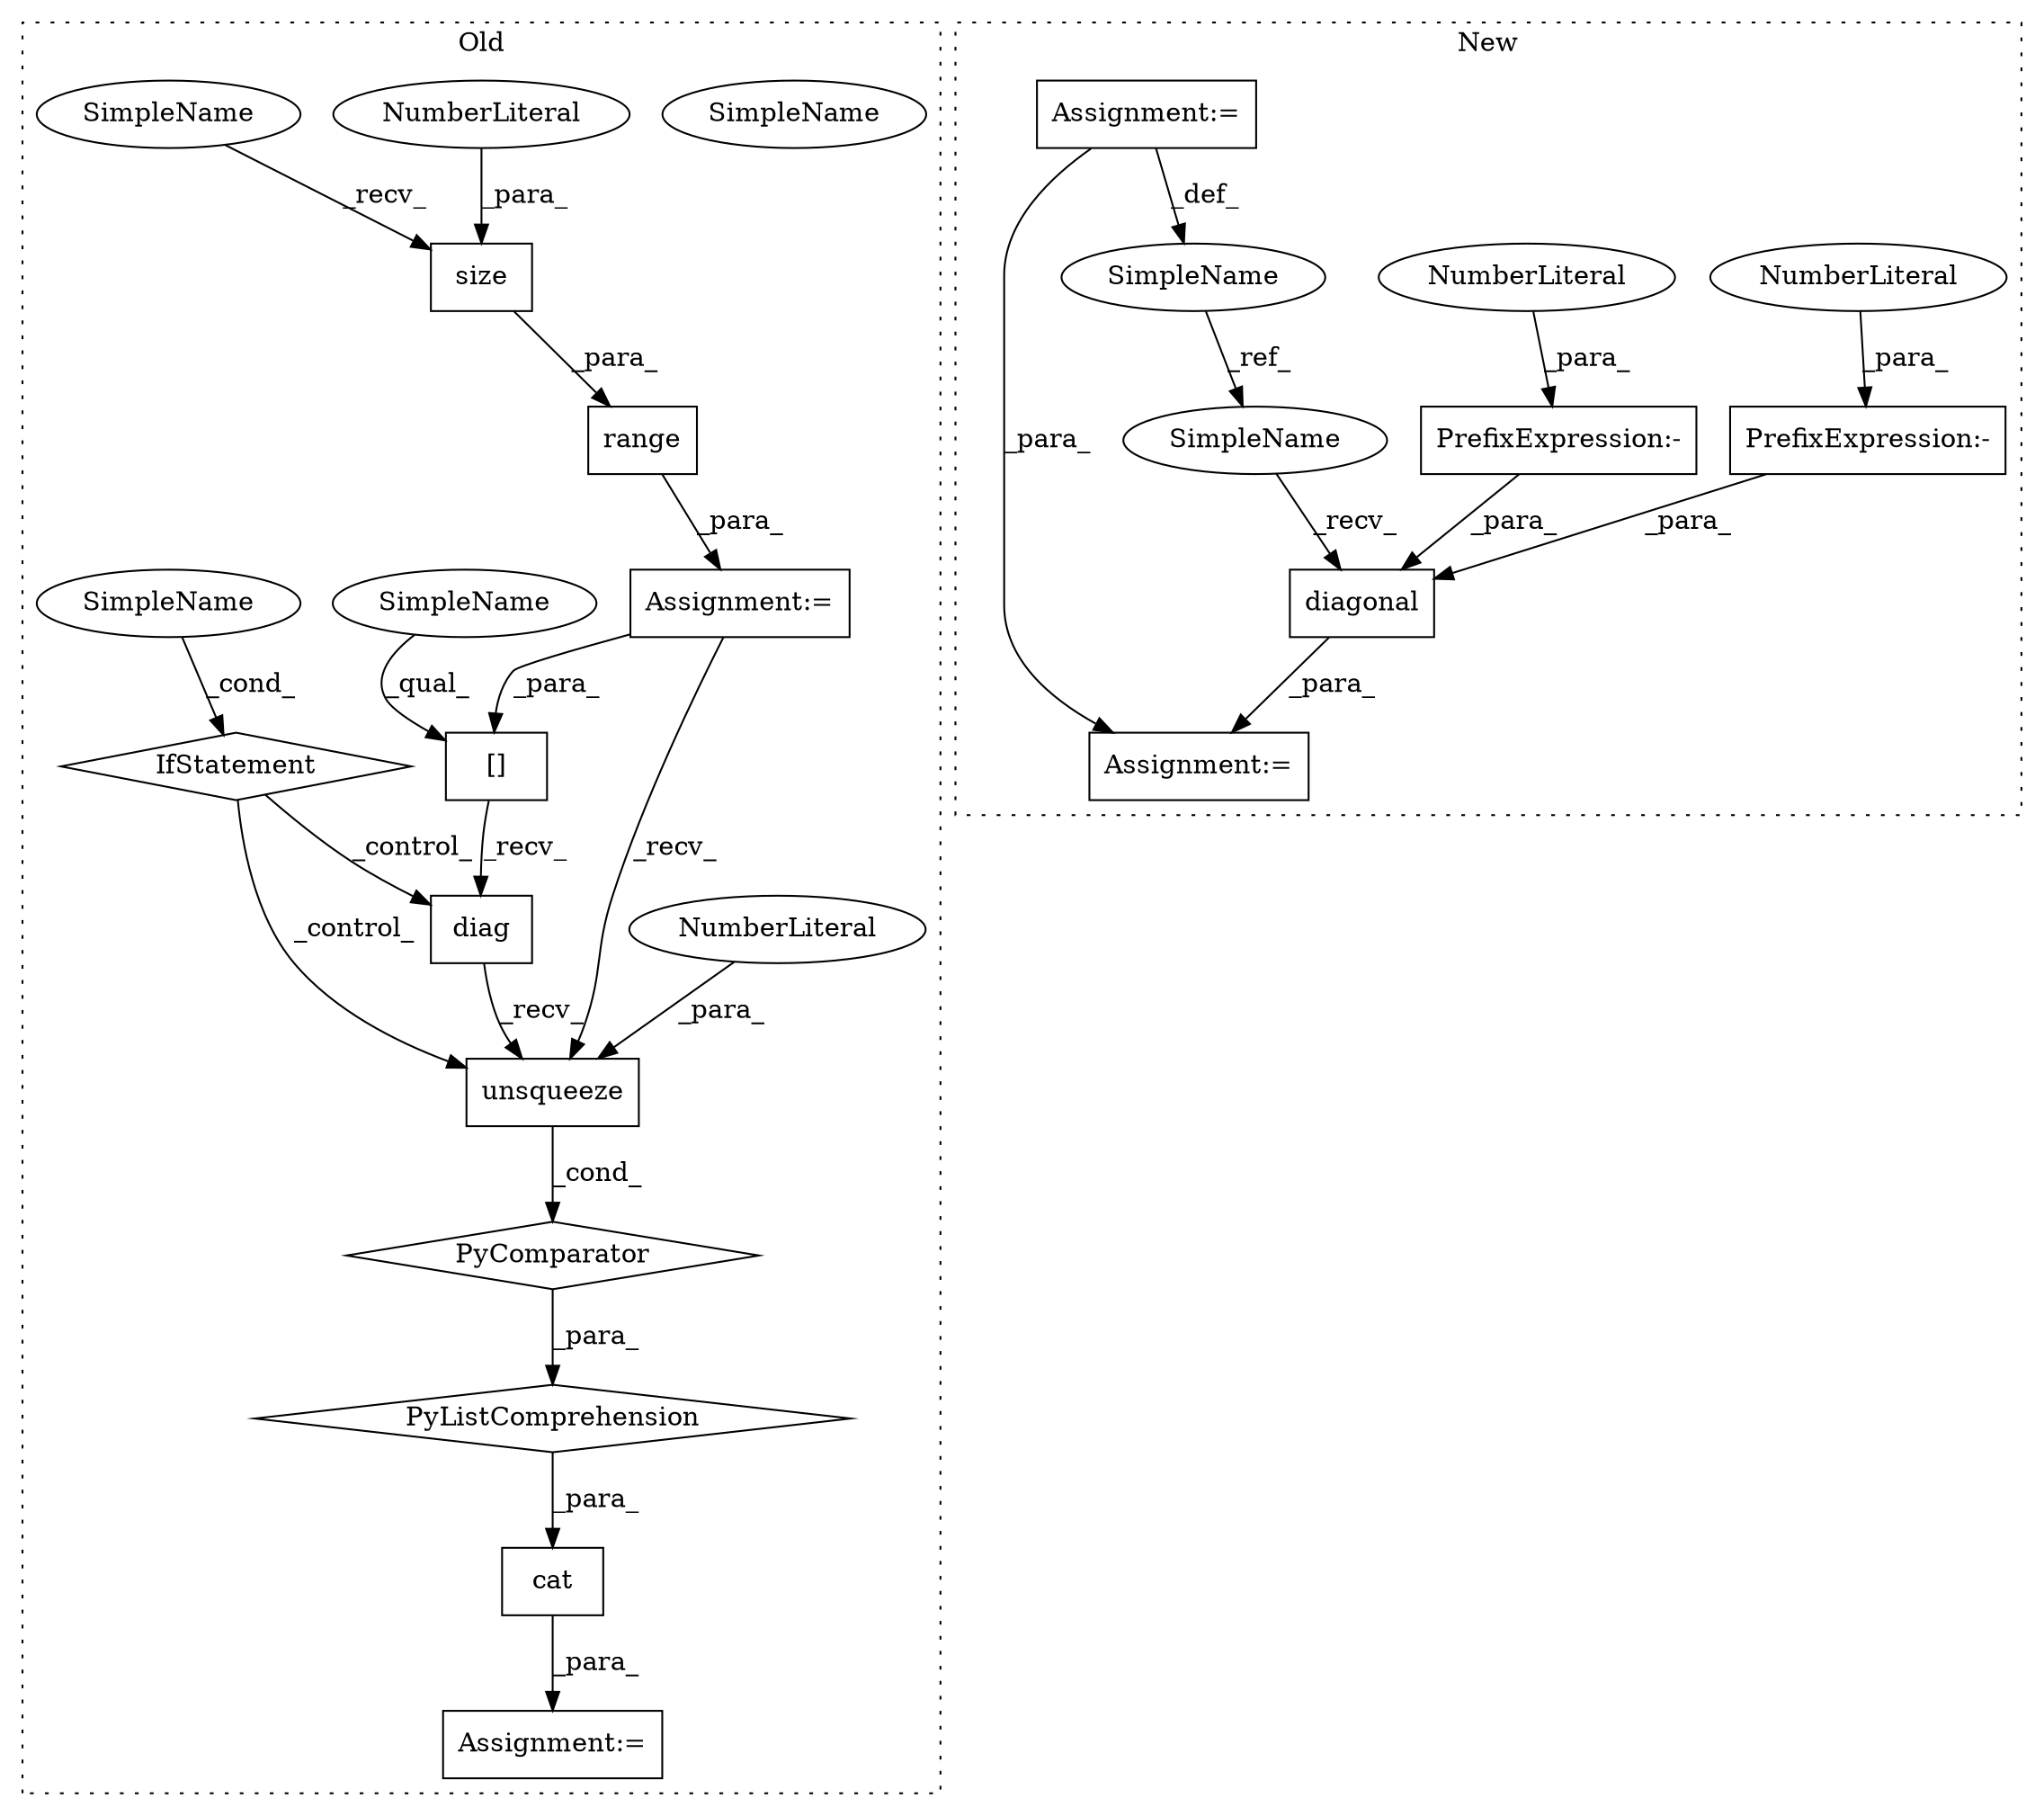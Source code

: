 digraph G {
subgraph cluster0 {
1 [label="[]" a="2" s="3267,3275" l="7,1" shape="box"];
6 [label="diag" a="32" s="3277" l="6" shape="box"];
7 [label="unsqueeze" a="32" s="3284,3295" l="10,1" shape="box"];
8 [label="NumberLiteral" a="34" s="3294" l="1" shape="ellipse"];
9 [label="SimpleName" a="42" s="3386" l="5" shape="ellipse"];
12 [label="PyListComprehension" a="109" s="3267" l="132" shape="diamond"];
13 [label="PyComparator" a="113" s="3354" l="37" shape="diamond"];
14 [label="cat" a="32" s="3252,3399" l="15,-5" shape="box"];
15 [label="IfStatement" a="25" s="3354" l="37" shape="diamond"];
16 [label="Assignment:=" a="7" s="3245" l="1" shape="box"];
18 [label="size" a="32" s="3374,3380" l="5,1" shape="box"];
19 [label="NumberLiteral" a="34" s="3379" l="1" shape="ellipse"];
20 [label="range" a="32" s="3361,3381" l="6,1" shape="box"];
21 [label="Assignment:=" a="7" s="3354" l="37" shape="box"];
24 [label="SimpleName" a="42" s="3267" l="6" shape="ellipse"];
25 [label="SimpleName" a="42" s="3367" l="6" shape="ellipse"];
26 [label="SimpleName" a="42" s="3386" l="5" shape="ellipse"];
label = "Old";
style="dotted";
}
subgraph cluster1 {
2 [label="diagonal" a="32" s="3286,3300" l="9,1" shape="box"];
3 [label="Assignment:=" a="7" s="3278" l="1" shape="box"];
4 [label="PrefixExpression:-" a="38" s="3298" l="1" shape="box"];
5 [label="NumberLiteral" a="34" s="3299" l="1" shape="ellipse"];
10 [label="PrefixExpression:-" a="38" s="3295" l="1" shape="box"];
11 [label="NumberLiteral" a="34" s="3296" l="1" shape="ellipse"];
17 [label="SimpleName" a="42" s="3057" l="6" shape="ellipse"];
22 [label="Assignment:=" a="7" s="2905" l="1" shape="box"];
23 [label="SimpleName" a="42" s="3279" l="6" shape="ellipse"];
label = "New";
style="dotted";
}
1 -> 6 [label="_recv_"];
2 -> 3 [label="_para_"];
4 -> 2 [label="_para_"];
5 -> 4 [label="_para_"];
6 -> 7 [label="_recv_"];
7 -> 13 [label="_cond_"];
8 -> 7 [label="_para_"];
10 -> 2 [label="_para_"];
11 -> 10 [label="_para_"];
12 -> 14 [label="_para_"];
13 -> 12 [label="_para_"];
14 -> 16 [label="_para_"];
15 -> 6 [label="_control_"];
15 -> 7 [label="_control_"];
17 -> 23 [label="_ref_"];
18 -> 20 [label="_para_"];
19 -> 18 [label="_para_"];
20 -> 21 [label="_para_"];
21 -> 1 [label="_para_"];
21 -> 7 [label="_recv_"];
22 -> 3 [label="_para_"];
22 -> 17 [label="_def_"];
23 -> 2 [label="_recv_"];
24 -> 1 [label="_qual_"];
25 -> 18 [label="_recv_"];
26 -> 15 [label="_cond_"];
}